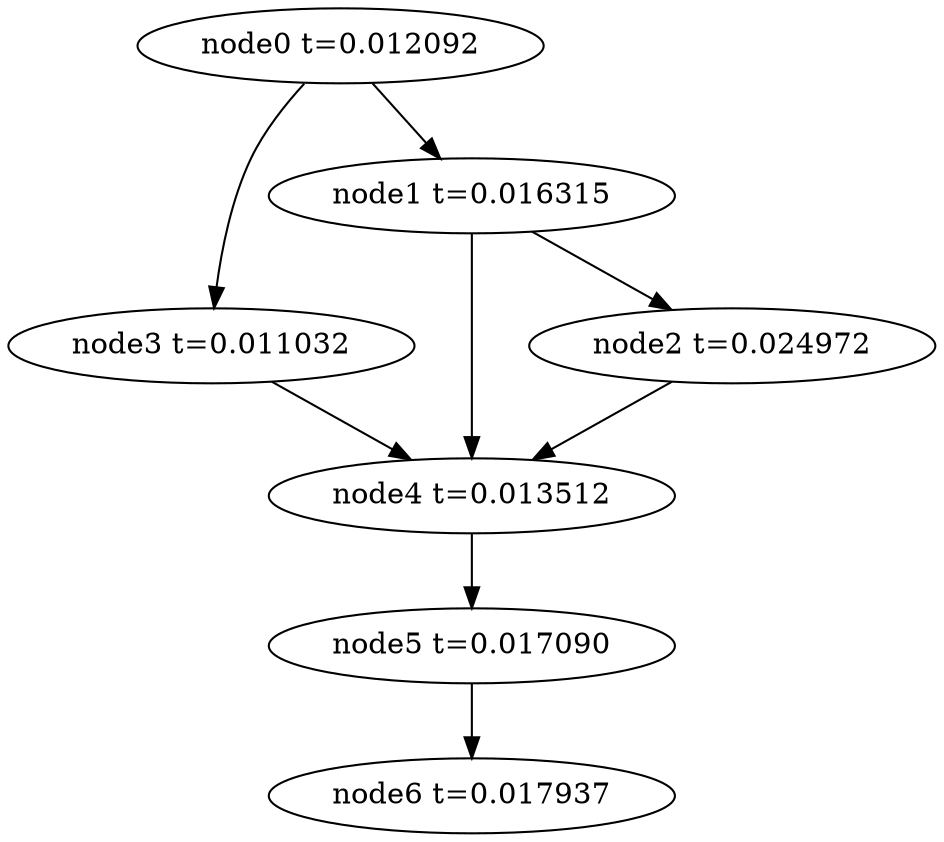 digraph g{
	node6[label="node6 t=0.017937"]
	node5 -> node6
	node5[label="node5 t=0.017090"];
	node4 -> node5
	node4[label="node4 t=0.013512"];
	node3 -> node4
	node3[label="node3 t=0.011032"];
	node2 -> node4
	node2[label="node2 t=0.024972"];
	node1 -> node4
	node1 -> node2
	node1[label="node1 t=0.016315"];
	node0 -> node3
	node0 -> node1
	node0[label="node0 t=0.012092"];
}

